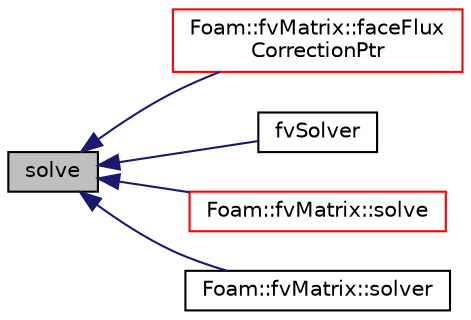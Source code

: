 digraph "solve"
{
  bgcolor="transparent";
  edge [fontname="Helvetica",fontsize="10",labelfontname="Helvetica",labelfontsize="10"];
  node [fontname="Helvetica",fontsize="10",shape=record];
  rankdir="LR";
  Node1 [label="solve",height=0.2,width=0.4,color="black", fillcolor="grey75", style="filled", fontcolor="black"];
  Node1 -> Node2 [dir="back",color="midnightblue",fontsize="10",style="solid",fontname="Helvetica"];
  Node2 [label="Foam::fvMatrix::faceFlux\lCorrectionPtr",height=0.2,width=0.4,color="red",URL="$a00891.html#abca4d525cb7a95854e0bbc373847fef2",tooltip="Return pointer to face-flux non-orthogonal correction field. "];
  Node1 -> Node3 [dir="back",color="midnightblue",fontsize="10",style="solid",fontname="Helvetica"];
  Node3 [label="fvSolver",height=0.2,width=0.4,color="black",URL="$a00909.html#a92b865816ed479944b1e4b3f61cf6f78"];
  Node1 -> Node4 [dir="back",color="midnightblue",fontsize="10",style="solid",fontname="Helvetica"];
  Node4 [label="Foam::fvMatrix::solve",height=0.2,width=0.4,color="red",URL="$a00891.html#a30785cf2e39d95d00a9f64fcdf0e3cfe",tooltip="Solve returning the solution statistics. "];
  Node1 -> Node5 [dir="back",color="midnightblue",fontsize="10",style="solid",fontname="Helvetica"];
  Node5 [label="Foam::fvMatrix::solver",height=0.2,width=0.4,color="black",URL="$a00891.html#a2fd08b1a69b135af347fd79770631e25"];
}

